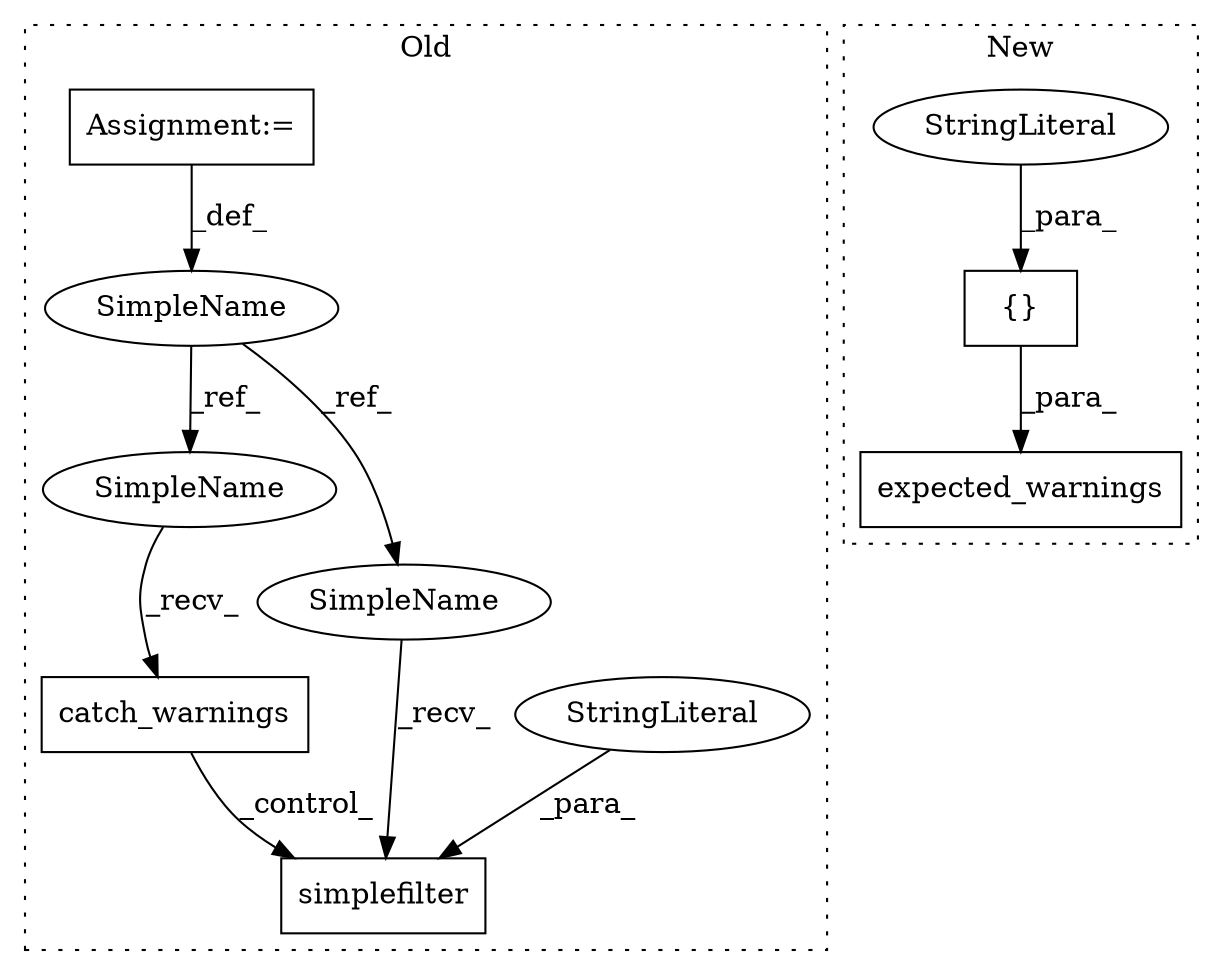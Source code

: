 digraph G {
subgraph cluster0 {
1 [label="catch_warnings" a="32" s="4193" l="16" shape="box"];
3 [label="simplefilter" a="32" s="4228,4249" l="13,1" shape="box"];
4 [label="StringLiteral" a="45" s="4241" l="8" shape="ellipse"];
5 [label="SimpleName" a="42" s="3532" l="8" shape="ellipse"];
6 [label="Assignment:=" a="7" s="3532" l="8" shape="box"];
9 [label="SimpleName" a="42" s="4184" l="8" shape="ellipse"];
10 [label="SimpleName" a="42" s="4219" l="8" shape="ellipse"];
label = "Old";
style="dotted";
}
subgraph cluster1 {
2 [label="{}" a="4" s="4248,4288" l="1,1" shape="box"];
7 [label="StringLiteral" a="45" s="4249" l="39" shape="ellipse"];
8 [label="expected_warnings" a="32" s="4218,4289" l="18,1" shape="box"];
label = "New";
style="dotted";
}
1 -> 3 [label="_control_"];
2 -> 8 [label="_para_"];
4 -> 3 [label="_para_"];
5 -> 10 [label="_ref_"];
5 -> 9 [label="_ref_"];
6 -> 5 [label="_def_"];
7 -> 2 [label="_para_"];
9 -> 1 [label="_recv_"];
10 -> 3 [label="_recv_"];
}